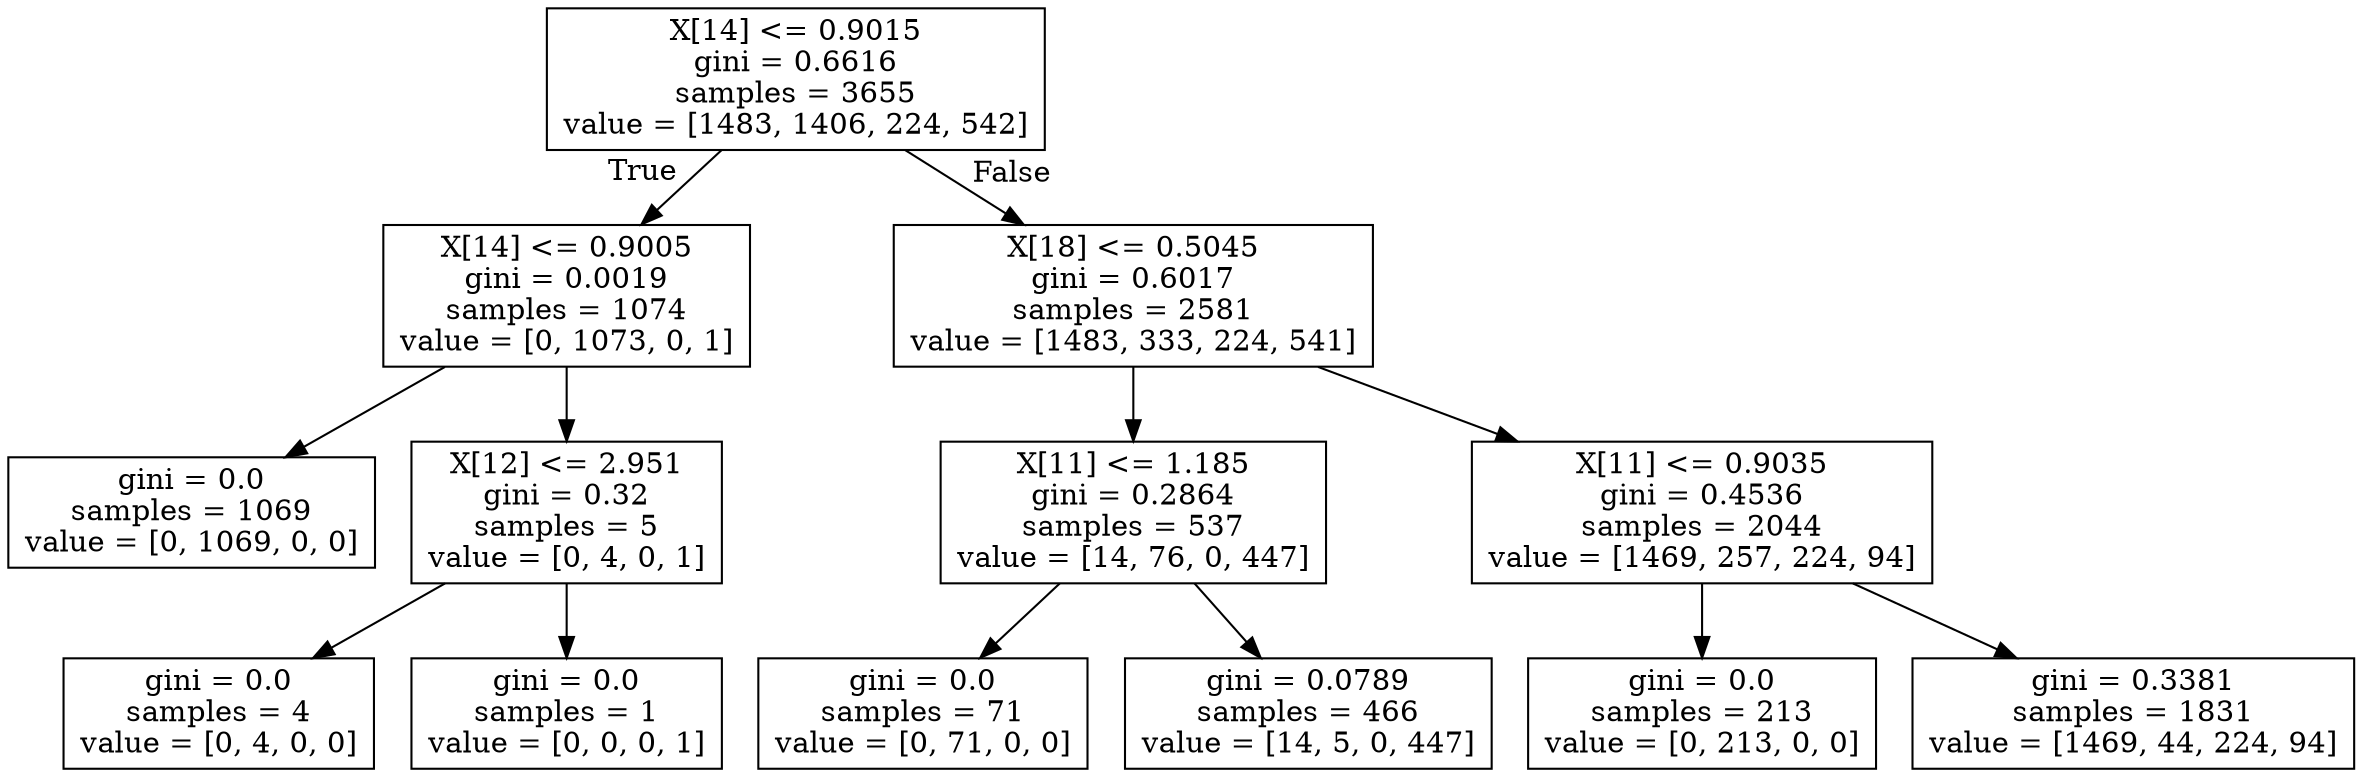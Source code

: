 digraph Tree {
node [shape=box] ;
0 [label="X[14] <= 0.9015\ngini = 0.6616\nsamples = 3655\nvalue = [1483, 1406, 224, 542]"] ;
1 [label="X[14] <= 0.9005\ngini = 0.0019\nsamples = 1074\nvalue = [0, 1073, 0, 1]"] ;
0 -> 1 [labeldistance=2.5, labelangle=45, headlabel="True"] ;
2 [label="gini = 0.0\nsamples = 1069\nvalue = [0, 1069, 0, 0]"] ;
1 -> 2 ;
3 [label="X[12] <= 2.951\ngini = 0.32\nsamples = 5\nvalue = [0, 4, 0, 1]"] ;
1 -> 3 ;
4 [label="gini = 0.0\nsamples = 4\nvalue = [0, 4, 0, 0]"] ;
3 -> 4 ;
5 [label="gini = 0.0\nsamples = 1\nvalue = [0, 0, 0, 1]"] ;
3 -> 5 ;
6 [label="X[18] <= 0.5045\ngini = 0.6017\nsamples = 2581\nvalue = [1483, 333, 224, 541]"] ;
0 -> 6 [labeldistance=2.5, labelangle=-45, headlabel="False"] ;
7 [label="X[11] <= 1.185\ngini = 0.2864\nsamples = 537\nvalue = [14, 76, 0, 447]"] ;
6 -> 7 ;
8 [label="gini = 0.0\nsamples = 71\nvalue = [0, 71, 0, 0]"] ;
7 -> 8 ;
9 [label="gini = 0.0789\nsamples = 466\nvalue = [14, 5, 0, 447]"] ;
7 -> 9 ;
10 [label="X[11] <= 0.9035\ngini = 0.4536\nsamples = 2044\nvalue = [1469, 257, 224, 94]"] ;
6 -> 10 ;
11 [label="gini = 0.0\nsamples = 213\nvalue = [0, 213, 0, 0]"] ;
10 -> 11 ;
12 [label="gini = 0.3381\nsamples = 1831\nvalue = [1469, 44, 224, 94]"] ;
10 -> 12 ;
}